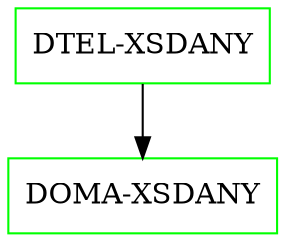 digraph G {
  "DTEL-XSDANY" [shape=box,color=green];
  "DOMA-XSDANY" [shape=box,color=green,URL="./DOMA_XSDANY.html"];
  "DTEL-XSDANY" -> "DOMA-XSDANY";
}
